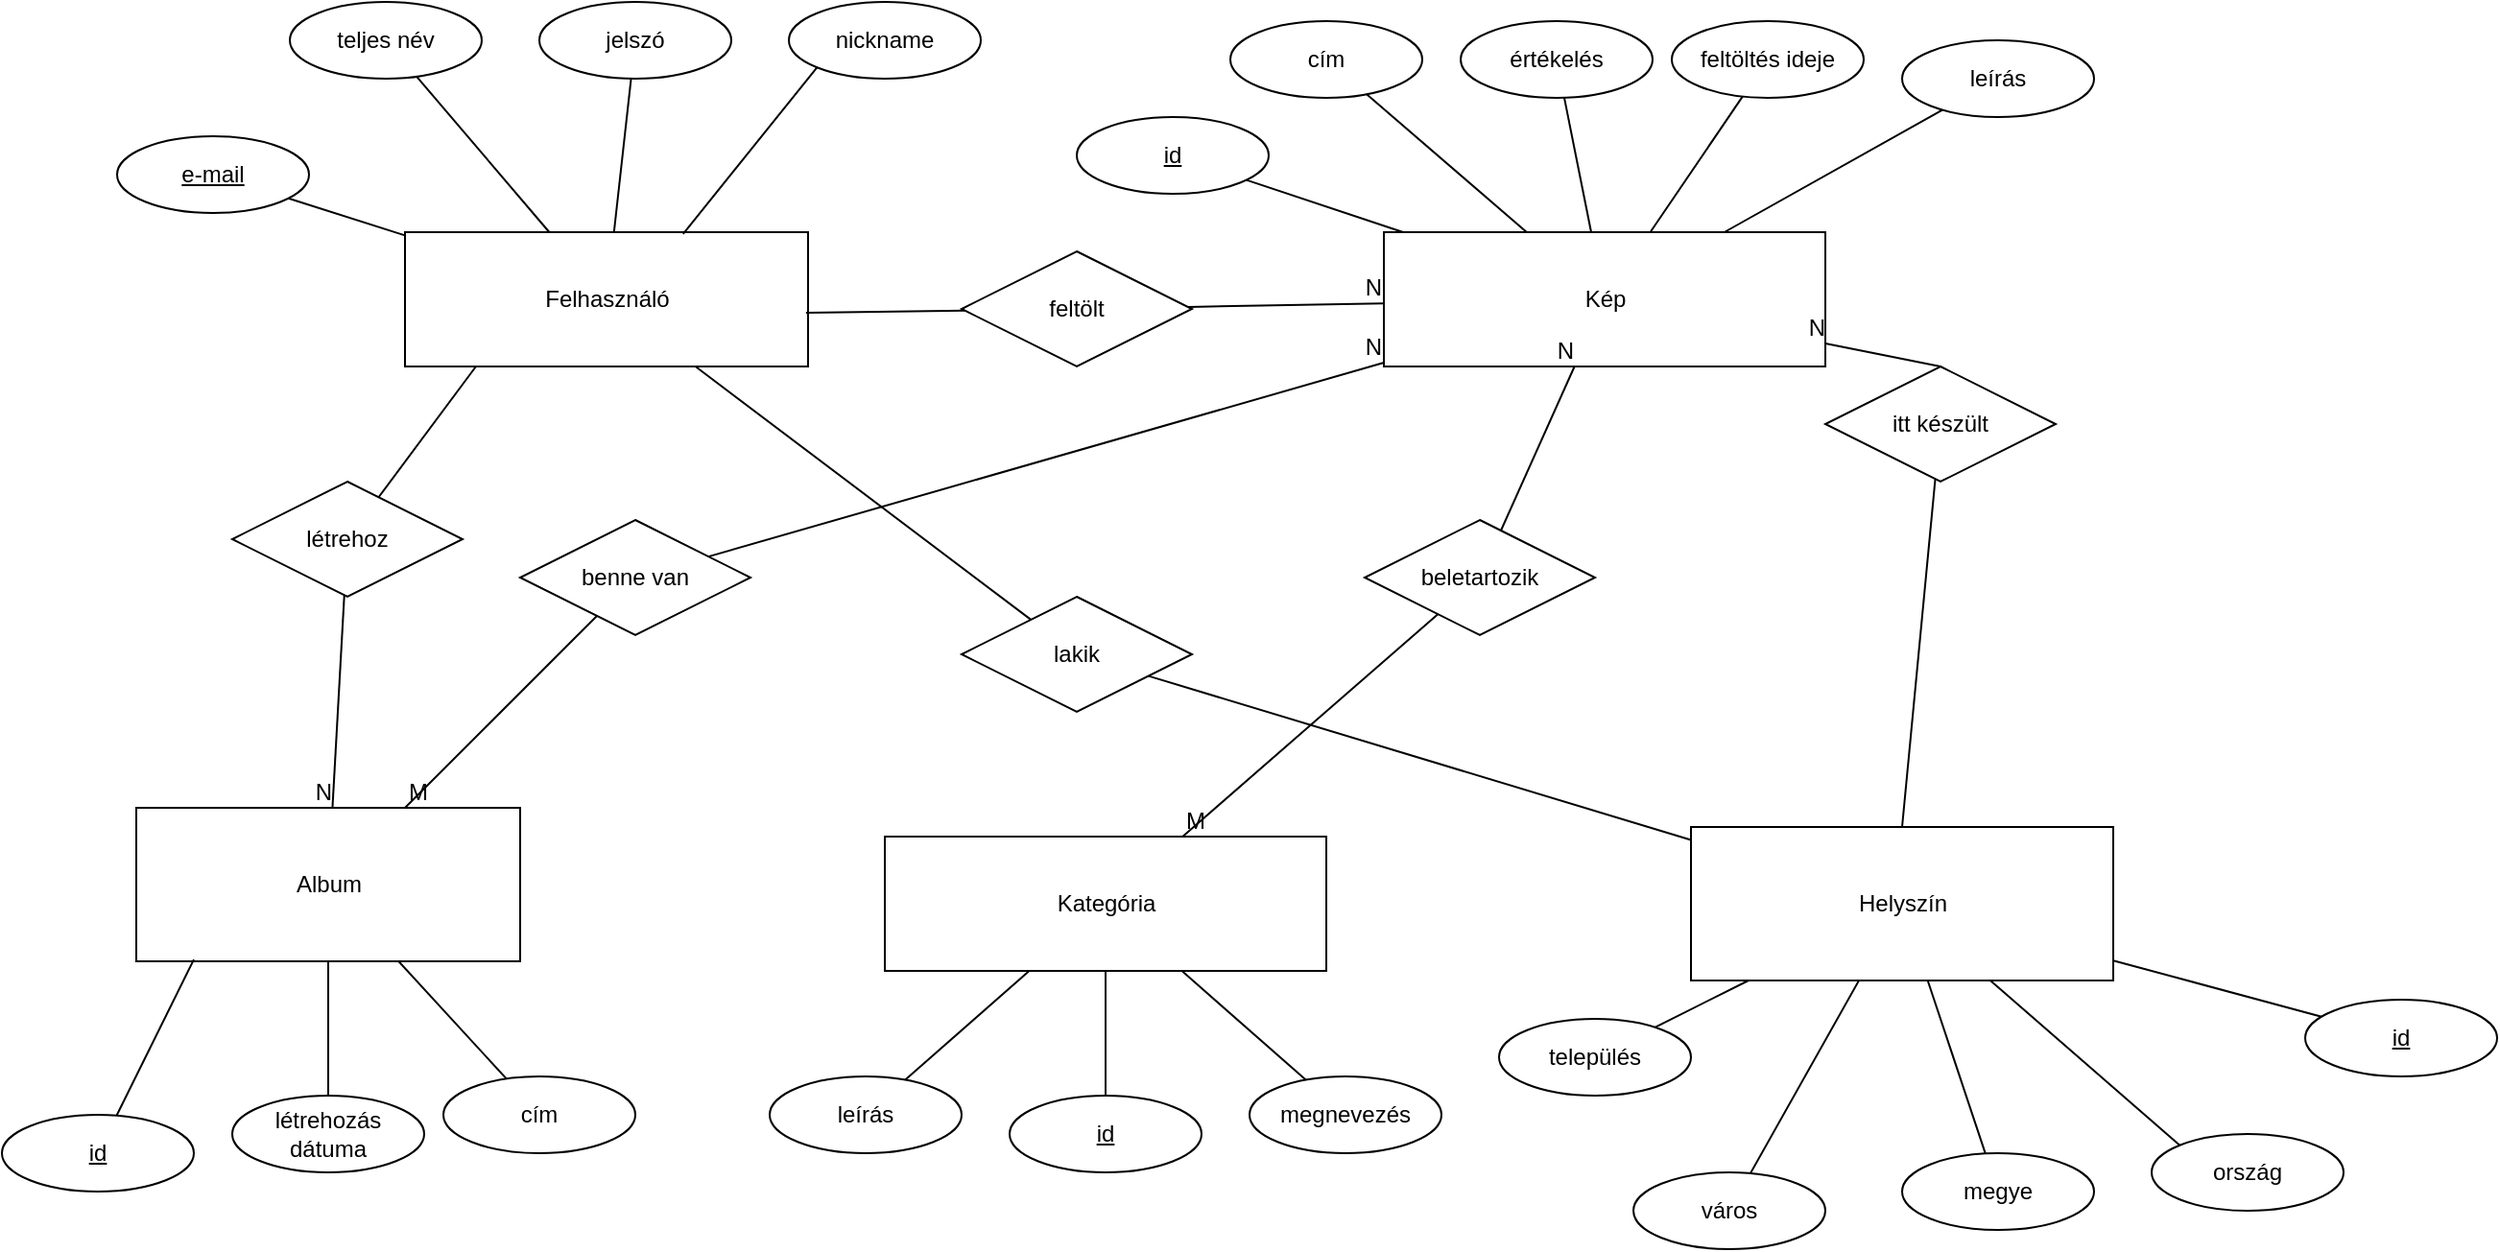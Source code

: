 <mxfile version="20.8.20" type="device"><diagram name="Page-1" id="thrVmSAN4jbyRpzQv5DQ"><mxGraphModel dx="2284" dy="1814" grid="1" gridSize="10" guides="1" tooltips="1" connect="1" arrows="1" fold="1" page="1" pageScale="1" pageWidth="850" pageHeight="1100" math="0" shadow="0"><root><mxCell id="0"/><mxCell id="1" parent="0"/><mxCell id="_pnGclNu3n1Q3kL2Ezug-1" value="Felhasználó" style="html=1;dashed=0;whitespace=wrap;" parent="1" vertex="1"><mxGeometry x="40" y="90" width="210" height="70" as="geometry"/></mxCell><mxCell id="_pnGclNu3n1Q3kL2Ezug-2" value="Album" style="html=1;dashed=0;whitespace=wrap;" parent="1" vertex="1"><mxGeometry x="-100" y="390" width="200" height="80" as="geometry"/></mxCell><mxCell id="_pnGclNu3n1Q3kL2Ezug-3" value="Kép" style="html=1;dashed=0;whitespace=wrap;" parent="1" vertex="1"><mxGeometry x="550" y="90" width="230" height="70" as="geometry"/></mxCell><mxCell id="_pnGclNu3n1Q3kL2Ezug-4" value="Helyszín" style="html=1;dashed=0;whitespace=wrap;" parent="1" vertex="1"><mxGeometry x="710" y="400" width="220" height="80" as="geometry"/></mxCell><mxCell id="_pnGclNu3n1Q3kL2Ezug-5" value="teljes név" style="ellipse;whiteSpace=wrap;html=1;align=center;" parent="1" vertex="1"><mxGeometry x="-20" y="-30" width="100" height="40" as="geometry"/></mxCell><mxCell id="_pnGclNu3n1Q3kL2Ezug-6" value="jelszó" style="ellipse;whiteSpace=wrap;html=1;align=center;" parent="1" vertex="1"><mxGeometry x="110" y="-30" width="100" height="40" as="geometry"/></mxCell><mxCell id="_pnGclNu3n1Q3kL2Ezug-7" value="nickname" style="ellipse;whiteSpace=wrap;html=1;align=center;" parent="1" vertex="1"><mxGeometry x="240" y="-30" width="100" height="40" as="geometry"/></mxCell><mxCell id="_pnGclNu3n1Q3kL2Ezug-8" value="e-mail" style="ellipse;whiteSpace=wrap;html=1;align=center;fontStyle=4;" parent="1" vertex="1"><mxGeometry x="-110" y="40" width="100" height="40" as="geometry"/></mxCell><mxCell id="_pnGclNu3n1Q3kL2Ezug-10" value="" style="endArrow=none;html=1;rounded=0;" parent="1" source="_pnGclNu3n1Q3kL2Ezug-8" target="_pnGclNu3n1Q3kL2Ezug-1" edge="1"><mxGeometry relative="1" as="geometry"><mxPoint x="-100" y="130" as="sourcePoint"/><mxPoint x="60" y="130" as="targetPoint"/></mxGeometry></mxCell><mxCell id="_pnGclNu3n1Q3kL2Ezug-11" value="" style="endArrow=none;html=1;rounded=0;" parent="1" source="_pnGclNu3n1Q3kL2Ezug-5" target="_pnGclNu3n1Q3kL2Ezug-1" edge="1"><mxGeometry relative="1" as="geometry"><mxPoint x="-10" y="82" as="sourcePoint"/><mxPoint x="50" y="102" as="targetPoint"/></mxGeometry></mxCell><mxCell id="_pnGclNu3n1Q3kL2Ezug-12" value="" style="endArrow=none;html=1;rounded=0;" parent="1" source="_pnGclNu3n1Q3kL2Ezug-6" target="_pnGclNu3n1Q3kL2Ezug-1" edge="1"><mxGeometry relative="1" as="geometry"><mxPoint x="56" y="19" as="sourcePoint"/><mxPoint x="125" y="100" as="targetPoint"/></mxGeometry></mxCell><mxCell id="_pnGclNu3n1Q3kL2Ezug-13" value="" style="endArrow=none;html=1;rounded=0;exitX=0;exitY=1;exitDx=0;exitDy=0;entryX=0.69;entryY=0.014;entryDx=0;entryDy=0;entryPerimeter=0;" parent="1" source="_pnGclNu3n1Q3kL2Ezug-7" target="_pnGclNu3n1Q3kL2Ezug-1" edge="1"><mxGeometry relative="1" as="geometry"><mxPoint x="168" y="20" as="sourcePoint"/><mxPoint x="159" y="100" as="targetPoint"/></mxGeometry></mxCell><mxCell id="_pnGclNu3n1Q3kL2Ezug-14" value="cím" style="ellipse;whiteSpace=wrap;html=1;align=center;" parent="1" vertex="1"><mxGeometry x="470" y="-20" width="100" height="40" as="geometry"/></mxCell><mxCell id="_pnGclNu3n1Q3kL2Ezug-15" value="értékelés" style="ellipse;whiteSpace=wrap;html=1;align=center;" parent="1" vertex="1"><mxGeometry x="590" y="-20" width="100" height="40" as="geometry"/></mxCell><mxCell id="_pnGclNu3n1Q3kL2Ezug-16" value="feltöltés ideje" style="ellipse;whiteSpace=wrap;html=1;align=center;" parent="1" vertex="1"><mxGeometry x="700" y="-20" width="100" height="40" as="geometry"/></mxCell><mxCell id="_pnGclNu3n1Q3kL2Ezug-17" value="leírás" style="ellipse;whiteSpace=wrap;html=1;align=center;" parent="1" vertex="1"><mxGeometry x="820" y="-10" width="100" height="40" as="geometry"/></mxCell><mxCell id="_pnGclNu3n1Q3kL2Ezug-18" value="id" style="ellipse;whiteSpace=wrap;html=1;align=center;fontStyle=4;" parent="1" vertex="1"><mxGeometry x="390" y="30" width="100" height="40" as="geometry"/></mxCell><mxCell id="_pnGclNu3n1Q3kL2Ezug-19" value="" style="endArrow=none;html=1;rounded=0;" parent="1" source="_pnGclNu3n1Q3kL2Ezug-3" target="_pnGclNu3n1Q3kL2Ezug-16" edge="1"><mxGeometry relative="1" as="geometry"><mxPoint x="340" y="230" as="sourcePoint"/><mxPoint x="500" y="230" as="targetPoint"/></mxGeometry></mxCell><mxCell id="_pnGclNu3n1Q3kL2Ezug-20" value="" style="endArrow=none;html=1;rounded=0;" parent="1" source="_pnGclNu3n1Q3kL2Ezug-3" target="_pnGclNu3n1Q3kL2Ezug-15" edge="1"><mxGeometry relative="1" as="geometry"><mxPoint x="340" y="230" as="sourcePoint"/><mxPoint x="500" y="230" as="targetPoint"/></mxGeometry></mxCell><mxCell id="_pnGclNu3n1Q3kL2Ezug-21" value="" style="endArrow=none;html=1;rounded=0;" parent="1" source="_pnGclNu3n1Q3kL2Ezug-3" target="_pnGclNu3n1Q3kL2Ezug-14" edge="1"><mxGeometry relative="1" as="geometry"><mxPoint x="340" y="230" as="sourcePoint"/><mxPoint x="500" y="230" as="targetPoint"/></mxGeometry></mxCell><mxCell id="_pnGclNu3n1Q3kL2Ezug-22" value="" style="endArrow=none;html=1;rounded=0;" parent="1" source="_pnGclNu3n1Q3kL2Ezug-3" target="_pnGclNu3n1Q3kL2Ezug-18" edge="1"><mxGeometry relative="1" as="geometry"><mxPoint x="340" y="230" as="sourcePoint"/><mxPoint x="500" y="230" as="targetPoint"/></mxGeometry></mxCell><mxCell id="_pnGclNu3n1Q3kL2Ezug-23" value="" style="endArrow=none;html=1;rounded=0;" parent="1" source="_pnGclNu3n1Q3kL2Ezug-3" target="_pnGclNu3n1Q3kL2Ezug-17" edge="1"><mxGeometry relative="1" as="geometry"><mxPoint x="699" y="100" as="sourcePoint"/><mxPoint x="747" y="29" as="targetPoint"/></mxGeometry></mxCell><mxCell id="_pnGclNu3n1Q3kL2Ezug-24" value="id" style="ellipse;whiteSpace=wrap;html=1;align=center;fontStyle=4;" parent="1" vertex="1"><mxGeometry x="1030" y="490" width="100" height="40" as="geometry"/></mxCell><mxCell id="_pnGclNu3n1Q3kL2Ezug-25" value="város" style="ellipse;whiteSpace=wrap;html=1;align=center;" parent="1" vertex="1"><mxGeometry x="680" y="580" width="100" height="40" as="geometry"/></mxCell><mxCell id="_pnGclNu3n1Q3kL2Ezug-26" value="település" style="ellipse;whiteSpace=wrap;html=1;align=center;" parent="1" vertex="1"><mxGeometry x="610" y="500" width="100" height="40" as="geometry"/></mxCell><mxCell id="_pnGclNu3n1Q3kL2Ezug-27" value="megye" style="ellipse;whiteSpace=wrap;html=1;align=center;" parent="1" vertex="1"><mxGeometry x="820" y="570" width="100" height="40" as="geometry"/></mxCell><mxCell id="_pnGclNu3n1Q3kL2Ezug-28" value="ország" style="ellipse;whiteSpace=wrap;html=1;align=center;" parent="1" vertex="1"><mxGeometry x="950" y="560" width="100" height="40" as="geometry"/></mxCell><mxCell id="_pnGclNu3n1Q3kL2Ezug-29" value="" style="endArrow=none;html=1;rounded=0;" parent="1" source="_pnGclNu3n1Q3kL2Ezug-4" target="_pnGclNu3n1Q3kL2Ezug-26" edge="1"><mxGeometry relative="1" as="geometry"><mxPoint x="500" y="490" as="sourcePoint"/><mxPoint x="660" y="490" as="targetPoint"/></mxGeometry></mxCell><mxCell id="_pnGclNu3n1Q3kL2Ezug-30" value="" style="endArrow=none;html=1;rounded=0;" parent="1" source="_pnGclNu3n1Q3kL2Ezug-4" target="_pnGclNu3n1Q3kL2Ezug-25" edge="1"><mxGeometry relative="1" as="geometry"><mxPoint x="750" y="490" as="sourcePoint"/><mxPoint x="701" y="514" as="targetPoint"/></mxGeometry></mxCell><mxCell id="_pnGclNu3n1Q3kL2Ezug-31" value="" style="endArrow=none;html=1;rounded=0;" parent="1" source="_pnGclNu3n1Q3kL2Ezug-4" target="_pnGclNu3n1Q3kL2Ezug-27" edge="1"><mxGeometry relative="1" as="geometry"><mxPoint x="760" y="500" as="sourcePoint"/><mxPoint x="711" y="524" as="targetPoint"/></mxGeometry></mxCell><mxCell id="_pnGclNu3n1Q3kL2Ezug-32" value="" style="endArrow=none;html=1;rounded=0;entryX=0;entryY=0;entryDx=0;entryDy=0;" parent="1" source="_pnGclNu3n1Q3kL2Ezug-4" target="_pnGclNu3n1Q3kL2Ezug-28" edge="1"><mxGeometry relative="1" as="geometry"><mxPoint x="770" y="510" as="sourcePoint"/><mxPoint x="721" y="534" as="targetPoint"/></mxGeometry></mxCell><mxCell id="_pnGclNu3n1Q3kL2Ezug-33" value="" style="endArrow=none;html=1;rounded=0;" parent="1" source="_pnGclNu3n1Q3kL2Ezug-4" target="_pnGclNu3n1Q3kL2Ezug-24" edge="1"><mxGeometry relative="1" as="geometry"><mxPoint x="780" y="520" as="sourcePoint"/><mxPoint x="731" y="544" as="targetPoint"/></mxGeometry></mxCell><mxCell id="_pnGclNu3n1Q3kL2Ezug-34" value="id" style="ellipse;whiteSpace=wrap;html=1;align=center;fontStyle=4;" parent="1" vertex="1"><mxGeometry x="-170" y="550" width="100" height="40" as="geometry"/></mxCell><mxCell id="_pnGclNu3n1Q3kL2Ezug-35" value="létrehozás dátuma" style="ellipse;whiteSpace=wrap;html=1;align=center;" parent="1" vertex="1"><mxGeometry x="-50" y="540" width="100" height="40" as="geometry"/></mxCell><mxCell id="_pnGclNu3n1Q3kL2Ezug-36" value="cím" style="ellipse;whiteSpace=wrap;html=1;align=center;" parent="1" vertex="1"><mxGeometry x="60" y="530" width="100" height="40" as="geometry"/></mxCell><mxCell id="_pnGclNu3n1Q3kL2Ezug-37" value="" style="endArrow=none;html=1;rounded=0;" parent="1" source="_pnGclNu3n1Q3kL2Ezug-36" target="_pnGclNu3n1Q3kL2Ezug-2" edge="1"><mxGeometry relative="1" as="geometry"><mxPoint x="200" y="470" as="sourcePoint"/><mxPoint x="360" y="470" as="targetPoint"/></mxGeometry></mxCell><mxCell id="_pnGclNu3n1Q3kL2Ezug-38" value="" style="endArrow=none;html=1;rounded=0;entryX=0.15;entryY=0.988;entryDx=0;entryDy=0;entryPerimeter=0;" parent="1" source="_pnGclNu3n1Q3kL2Ezug-34" target="_pnGclNu3n1Q3kL2Ezug-2" edge="1"><mxGeometry relative="1" as="geometry"><mxPoint x="103" y="541" as="sourcePoint"/><mxPoint x="47" y="480" as="targetPoint"/></mxGeometry></mxCell><mxCell id="_pnGclNu3n1Q3kL2Ezug-39" value="" style="endArrow=none;html=1;rounded=0;" parent="1" source="_pnGclNu3n1Q3kL2Ezug-35" target="_pnGclNu3n1Q3kL2Ezug-2" edge="1"><mxGeometry relative="1" as="geometry"><mxPoint x="113" y="551" as="sourcePoint"/><mxPoint x="57" y="490" as="targetPoint"/></mxGeometry></mxCell><mxCell id="_pnGclNu3n1Q3kL2Ezug-40" value="Kategória" style="html=1;dashed=0;whitespace=wrap;" parent="1" vertex="1"><mxGeometry x="290" y="405" width="230" height="70" as="geometry"/></mxCell><mxCell id="_pnGclNu3n1Q3kL2Ezug-41" value="id" style="ellipse;whiteSpace=wrap;html=1;align=center;fontStyle=4;" parent="1" vertex="1"><mxGeometry x="355" y="540" width="100" height="40" as="geometry"/></mxCell><mxCell id="_pnGclNu3n1Q3kL2Ezug-43" value="megnevezés" style="ellipse;whiteSpace=wrap;html=1;align=center;" parent="1" vertex="1"><mxGeometry x="480" y="530" width="100" height="40" as="geometry"/></mxCell><mxCell id="_pnGclNu3n1Q3kL2Ezug-44" value="leírás" style="ellipse;whiteSpace=wrap;html=1;align=center;" parent="1" vertex="1"><mxGeometry x="230" y="530" width="100" height="40" as="geometry"/></mxCell><mxCell id="_pnGclNu3n1Q3kL2Ezug-45" value="" style="endArrow=none;html=1;rounded=0;" parent="1" source="_pnGclNu3n1Q3kL2Ezug-40" target="_pnGclNu3n1Q3kL2Ezug-43" edge="1"><mxGeometry relative="1" as="geometry"><mxPoint x="340" y="490" as="sourcePoint"/><mxPoint x="500" y="490" as="targetPoint"/></mxGeometry></mxCell><mxCell id="_pnGclNu3n1Q3kL2Ezug-46" value="" style="endArrow=none;html=1;rounded=0;" parent="1" source="_pnGclNu3n1Q3kL2Ezug-41" target="_pnGclNu3n1Q3kL2Ezug-40" edge="1"><mxGeometry relative="1" as="geometry"><mxPoint x="340" y="490" as="sourcePoint"/><mxPoint x="500" y="490" as="targetPoint"/></mxGeometry></mxCell><mxCell id="_pnGclNu3n1Q3kL2Ezug-47" value="" style="endArrow=none;html=1;rounded=0;" parent="1" source="_pnGclNu3n1Q3kL2Ezug-44" target="_pnGclNu3n1Q3kL2Ezug-40" edge="1"><mxGeometry relative="1" as="geometry"><mxPoint x="340" y="490" as="sourcePoint"/><mxPoint x="500" y="490" as="targetPoint"/></mxGeometry></mxCell><mxCell id="_pnGclNu3n1Q3kL2Ezug-95" value="" style="endArrow=none;html=1;rounded=0;startArrow=none;" parent="1" source="_pnGclNu3n1Q3kL2Ezug-94" target="_pnGclNu3n1Q3kL2Ezug-3" edge="1"><mxGeometry relative="1" as="geometry"><mxPoint x="340" y="350" as="sourcePoint"/><mxPoint x="500" y="350" as="targetPoint"/></mxGeometry></mxCell><mxCell id="_pnGclNu3n1Q3kL2Ezug-97" value="N" style="resizable=0;html=1;align=right;verticalAlign=bottom;" parent="_pnGclNu3n1Q3kL2Ezug-95" connectable="0" vertex="1"><mxGeometry x="1" relative="1" as="geometry"/></mxCell><mxCell id="_pnGclNu3n1Q3kL2Ezug-98" value="" style="endArrow=none;html=1;rounded=0;" parent="1" source="_pnGclNu3n1Q3kL2Ezug-40" target="_pnGclNu3n1Q3kL2Ezug-94" edge="1"><mxGeometry relative="1" as="geometry"><mxPoint x="434" y="405" as="sourcePoint"/><mxPoint x="636" y="160" as="targetPoint"/></mxGeometry></mxCell><mxCell id="_pnGclNu3n1Q3kL2Ezug-99" value="M" style="resizable=0;html=1;align=left;verticalAlign=bottom;" parent="_pnGclNu3n1Q3kL2Ezug-98" connectable="0" vertex="1"><mxGeometry x="-1" relative="1" as="geometry"/></mxCell><mxCell id="_pnGclNu3n1Q3kL2Ezug-94" value="beletartozik" style="shape=rhombus;perimeter=rhombusPerimeter;whiteSpace=wrap;html=1;align=center;" parent="1" vertex="1"><mxGeometry x="540" y="240" width="120" height="60" as="geometry"/></mxCell><mxCell id="_pnGclNu3n1Q3kL2Ezug-102" value="" style="endArrow=none;html=1;rounded=0;startArrow=none;" parent="1" source="_pnGclNu3n1Q3kL2Ezug-101" target="_pnGclNu3n1Q3kL2Ezug-4" edge="1"><mxGeometry relative="1" as="geometry"><mxPoint x="230" y="210" as="sourcePoint"/><mxPoint x="390" y="210" as="targetPoint"/></mxGeometry></mxCell><mxCell id="_pnGclNu3n1Q3kL2Ezug-103" value="" style="endArrow=none;html=1;rounded=0;" parent="1" source="_pnGclNu3n1Q3kL2Ezug-1" target="_pnGclNu3n1Q3kL2Ezug-101" edge="1"><mxGeometry relative="1" as="geometry"><mxPoint x="220" y="160" as="sourcePoint"/><mxPoint x="734" y="400" as="targetPoint"/></mxGeometry></mxCell><mxCell id="_pnGclNu3n1Q3kL2Ezug-101" value="lakik" style="shape=rhombus;perimeter=rhombusPerimeter;whiteSpace=wrap;html=1;align=center;" parent="1" vertex="1"><mxGeometry x="330" y="280" width="120" height="60" as="geometry"/></mxCell><mxCell id="_pnGclNu3n1Q3kL2Ezug-104" value="" style="endArrow=none;html=1;rounded=0;exitX=0.5;exitY=0;exitDx=0;exitDy=0;startArrow=none;" parent="1" source="_pnGclNu3n1Q3kL2Ezug-89" target="_pnGclNu3n1Q3kL2Ezug-3" edge="1"><mxGeometry relative="1" as="geometry"><mxPoint x="340" y="350" as="sourcePoint"/><mxPoint x="500" y="350" as="targetPoint"/></mxGeometry></mxCell><mxCell id="_pnGclNu3n1Q3kL2Ezug-105" value="N" style="resizable=0;html=1;align=right;verticalAlign=bottom;" parent="_pnGclNu3n1Q3kL2Ezug-104" connectable="0" vertex="1"><mxGeometry x="1" relative="1" as="geometry"/></mxCell><mxCell id="_pnGclNu3n1Q3kL2Ezug-108" value="" style="endArrow=none;html=1;rounded=0;exitX=0.5;exitY=0;exitDx=0;exitDy=0;" parent="1" source="_pnGclNu3n1Q3kL2Ezug-4" target="_pnGclNu3n1Q3kL2Ezug-89" edge="1"><mxGeometry relative="1" as="geometry"><mxPoint x="820" y="400" as="sourcePoint"/><mxPoint x="685" y="160" as="targetPoint"/></mxGeometry></mxCell><mxCell id="_pnGclNu3n1Q3kL2Ezug-89" value="itt készült" style="shape=rhombus;perimeter=rhombusPerimeter;whiteSpace=wrap;html=1;align=center;" parent="1" vertex="1"><mxGeometry x="780" y="160" width="120" height="60" as="geometry"/></mxCell><mxCell id="_pnGclNu3n1Q3kL2Ezug-110" value="" style="endArrow=none;html=1;rounded=0;startArrow=none;" parent="1" source="_pnGclNu3n1Q3kL2Ezug-56" target="_pnGclNu3n1Q3kL2Ezug-3" edge="1"><mxGeometry relative="1" as="geometry"><mxPoint x="340" y="350" as="sourcePoint"/><mxPoint x="500" y="350" as="targetPoint"/></mxGeometry></mxCell><mxCell id="_pnGclNu3n1Q3kL2Ezug-111" value="N" style="resizable=0;html=1;align=right;verticalAlign=bottom;" parent="_pnGclNu3n1Q3kL2Ezug-110" connectable="0" vertex="1"><mxGeometry x="1" relative="1" as="geometry"/></mxCell><mxCell id="_pnGclNu3n1Q3kL2Ezug-114" value="" style="endArrow=none;html=1;rounded=0;startArrow=none;" parent="1" source="_pnGclNu3n1Q3kL2Ezug-61" target="_pnGclNu3n1Q3kL2Ezug-2" edge="1"><mxGeometry relative="1" as="geometry"><mxPoint x="340" y="350" as="sourcePoint"/><mxPoint x="500" y="350" as="targetPoint"/></mxGeometry></mxCell><mxCell id="_pnGclNu3n1Q3kL2Ezug-115" value="N" style="resizable=0;html=1;align=right;verticalAlign=bottom;" parent="_pnGclNu3n1Q3kL2Ezug-114" connectable="0" vertex="1"><mxGeometry x="1" relative="1" as="geometry"/></mxCell><mxCell id="_pnGclNu3n1Q3kL2Ezug-118" value="" style="endArrow=none;html=1;rounded=0;exitX=0.176;exitY=1;exitDx=0;exitDy=0;exitPerimeter=0;" parent="1" source="_pnGclNu3n1Q3kL2Ezug-1" target="_pnGclNu3n1Q3kL2Ezug-61" edge="1"><mxGeometry relative="1" as="geometry"><mxPoint x="77" y="160" as="sourcePoint"/><mxPoint x="11" y="390" as="targetPoint"/></mxGeometry></mxCell><mxCell id="_pnGclNu3n1Q3kL2Ezug-61" value="létrehoz" style="shape=rhombus;perimeter=rhombusPerimeter;whiteSpace=wrap;html=1;align=center;" parent="1" vertex="1"><mxGeometry x="-50" y="220" width="120" height="60" as="geometry"/></mxCell><mxCell id="_pnGclNu3n1Q3kL2Ezug-122" value="" style="endArrow=none;html=1;rounded=0;exitX=0.995;exitY=0.6;exitDx=0;exitDy=0;exitPerimeter=0;" parent="1" source="_pnGclNu3n1Q3kL2Ezug-1" target="_pnGclNu3n1Q3kL2Ezug-56" edge="1"><mxGeometry relative="1" as="geometry"><mxPoint x="249" y="132" as="sourcePoint"/><mxPoint x="550" y="127" as="targetPoint"/></mxGeometry></mxCell><mxCell id="_pnGclNu3n1Q3kL2Ezug-56" value="feltölt" style="shape=rhombus;perimeter=rhombusPerimeter;whiteSpace=wrap;html=1;align=center;" parent="1" vertex="1"><mxGeometry x="330" y="100" width="120" height="60" as="geometry"/></mxCell><mxCell id="_pnGclNu3n1Q3kL2Ezug-125" value="" style="endArrow=none;html=1;rounded=0;startArrow=none;" parent="1" source="_pnGclNu3n1Q3kL2Ezug-124" target="_pnGclNu3n1Q3kL2Ezug-3" edge="1"><mxGeometry relative="1" as="geometry"><mxPoint x="340" y="350" as="sourcePoint"/><mxPoint x="500" y="350" as="targetPoint"/></mxGeometry></mxCell><mxCell id="_pnGclNu3n1Q3kL2Ezug-127" value="N" style="resizable=0;html=1;align=right;verticalAlign=bottom;" parent="_pnGclNu3n1Q3kL2Ezug-125" connectable="0" vertex="1"><mxGeometry x="1" relative="1" as="geometry"/></mxCell><mxCell id="_pnGclNu3n1Q3kL2Ezug-128" value="" style="endArrow=none;html=1;rounded=0;" parent="1" source="_pnGclNu3n1Q3kL2Ezug-2" target="_pnGclNu3n1Q3kL2Ezug-124" edge="1"><mxGeometry relative="1" as="geometry"><mxPoint x="87" y="390" as="sourcePoint"/><mxPoint x="589" y="160" as="targetPoint"/></mxGeometry></mxCell><mxCell id="_pnGclNu3n1Q3kL2Ezug-129" value="M" style="resizable=0;html=1;align=left;verticalAlign=bottom;" parent="_pnGclNu3n1Q3kL2Ezug-128" connectable="0" vertex="1"><mxGeometry x="-1" relative="1" as="geometry"/></mxCell><mxCell id="_pnGclNu3n1Q3kL2Ezug-124" value="benne van" style="shape=rhombus;perimeter=rhombusPerimeter;whiteSpace=wrap;html=1;align=center;" parent="1" vertex="1"><mxGeometry x="100" y="240" width="120" height="60" as="geometry"/></mxCell></root></mxGraphModel></diagram></mxfile>